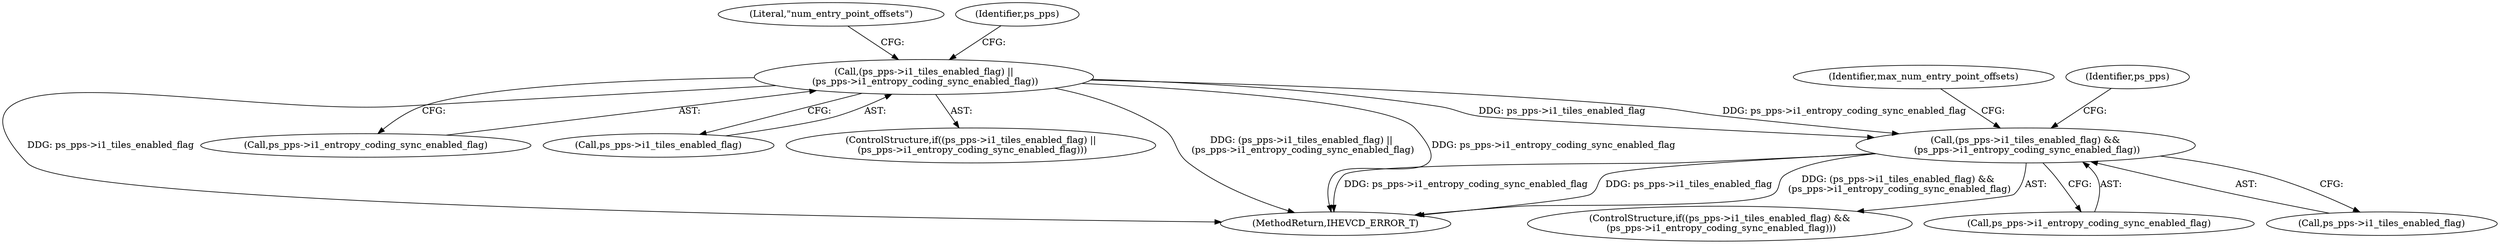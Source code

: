 digraph "0_Android_a1424724a00d62ac5efa0e27953eed66850d662f@pointer" {
"1001895" [label="(Call,(ps_pps->i1_tiles_enabled_flag) &&\n (ps_pps->i1_entropy_coding_sync_enabled_flag))"];
"1001875" [label="(Call,(ps_pps->i1_tiles_enabled_flag) ||\n (ps_pps->i1_entropy_coding_sync_enabled_flag))"];
"1001904" [label="(Identifier,max_num_entry_point_offsets)"];
"1002606" [label="(MethodReturn,IHEVCD_ERROR_T)"];
"1001895" [label="(Call,(ps_pps->i1_tiles_enabled_flag) &&\n (ps_pps->i1_entropy_coding_sync_enabled_flag))"];
"1001884" [label="(Literal,\"num_entry_point_offsets\")"];
"1001896" [label="(Call,ps_pps->i1_tiles_enabled_flag)"];
"1001894" [label="(ControlStructure,if((ps_pps->i1_tiles_enabled_flag) &&\n (ps_pps->i1_entropy_coding_sync_enabled_flag)))"];
"1001917" [label="(Identifier,ps_pps)"];
"1001879" [label="(Call,ps_pps->i1_entropy_coding_sync_enabled_flag)"];
"1001876" [label="(Call,ps_pps->i1_tiles_enabled_flag)"];
"1001899" [label="(Call,ps_pps->i1_entropy_coding_sync_enabled_flag)"];
"1001875" [label="(Call,(ps_pps->i1_tiles_enabled_flag) ||\n (ps_pps->i1_entropy_coding_sync_enabled_flag))"];
"1001874" [label="(ControlStructure,if((ps_pps->i1_tiles_enabled_flag) ||\n (ps_pps->i1_entropy_coding_sync_enabled_flag)))"];
"1001987" [label="(Identifier,ps_pps)"];
"1001895" -> "1001894"  [label="AST: "];
"1001895" -> "1001896"  [label="CFG: "];
"1001895" -> "1001899"  [label="CFG: "];
"1001896" -> "1001895"  [label="AST: "];
"1001899" -> "1001895"  [label="AST: "];
"1001904" -> "1001895"  [label="CFG: "];
"1001917" -> "1001895"  [label="CFG: "];
"1001895" -> "1002606"  [label="DDG: ps_pps->i1_tiles_enabled_flag"];
"1001895" -> "1002606"  [label="DDG: (ps_pps->i1_tiles_enabled_flag) &&\n (ps_pps->i1_entropy_coding_sync_enabled_flag)"];
"1001895" -> "1002606"  [label="DDG: ps_pps->i1_entropy_coding_sync_enabled_flag"];
"1001875" -> "1001895"  [label="DDG: ps_pps->i1_tiles_enabled_flag"];
"1001875" -> "1001895"  [label="DDG: ps_pps->i1_entropy_coding_sync_enabled_flag"];
"1001875" -> "1001874"  [label="AST: "];
"1001875" -> "1001876"  [label="CFG: "];
"1001875" -> "1001879"  [label="CFG: "];
"1001876" -> "1001875"  [label="AST: "];
"1001879" -> "1001875"  [label="AST: "];
"1001884" -> "1001875"  [label="CFG: "];
"1001987" -> "1001875"  [label="CFG: "];
"1001875" -> "1002606"  [label="DDG: (ps_pps->i1_tiles_enabled_flag) ||\n (ps_pps->i1_entropy_coding_sync_enabled_flag)"];
"1001875" -> "1002606"  [label="DDG: ps_pps->i1_entropy_coding_sync_enabled_flag"];
"1001875" -> "1002606"  [label="DDG: ps_pps->i1_tiles_enabled_flag"];
}
